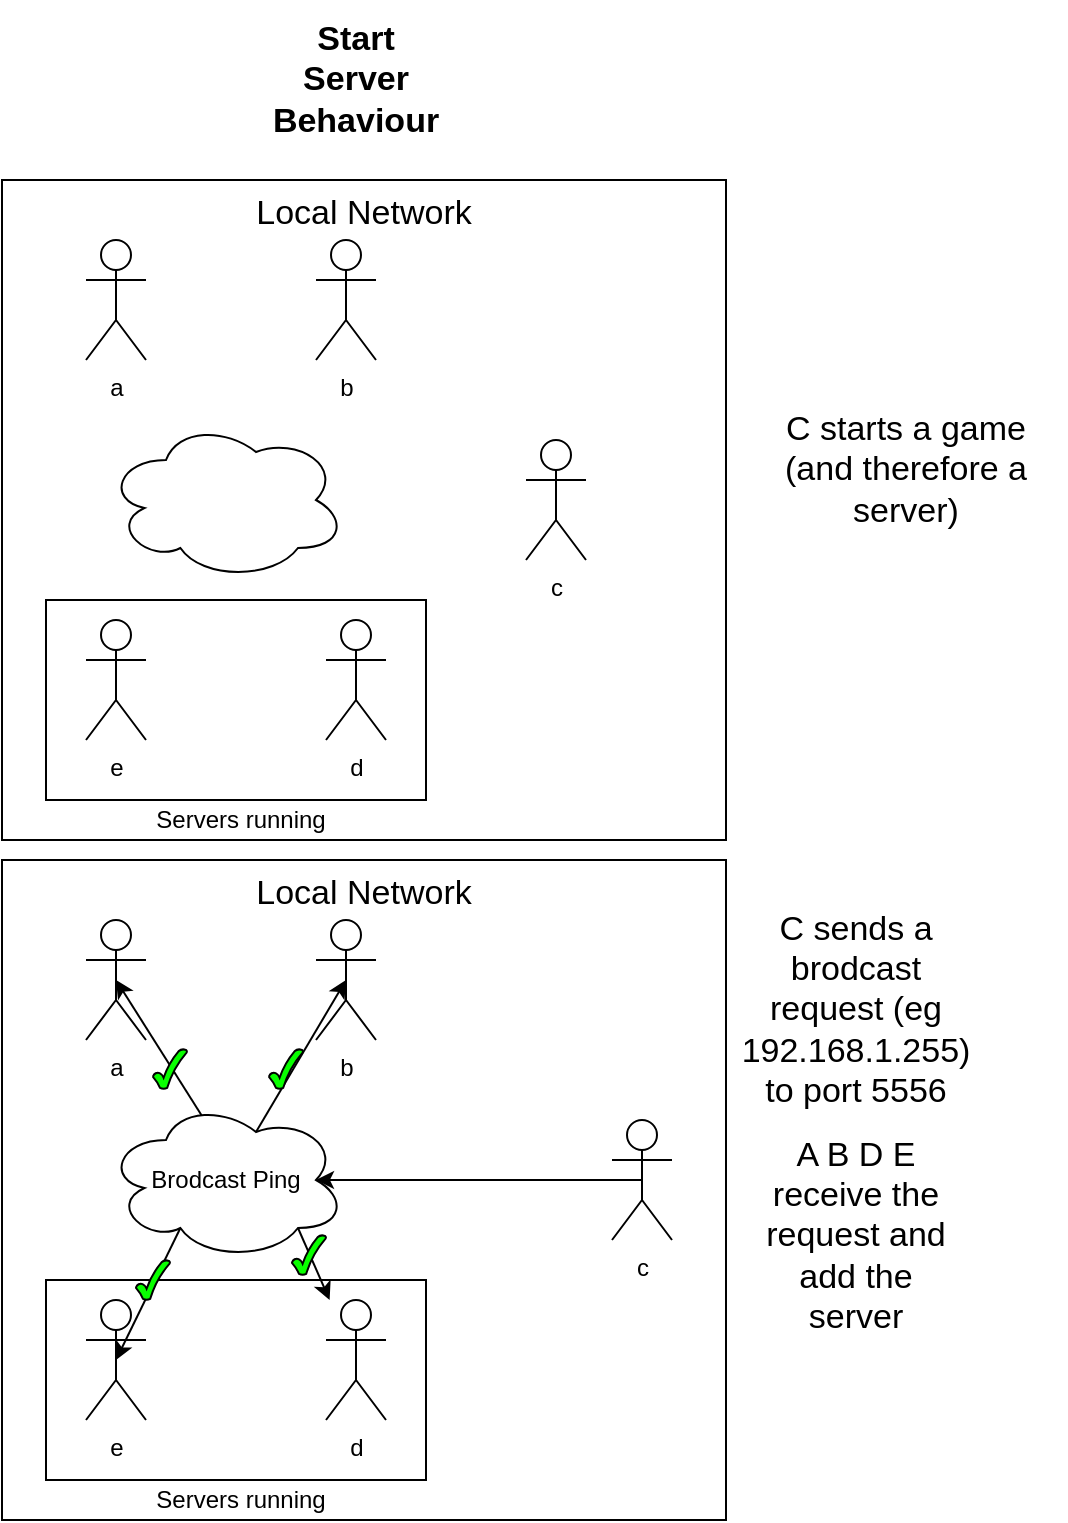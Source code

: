 <mxfile version="12.1.0" type="device" pages="1"><diagram id="Iv5khFm_y5IKehg6n_J-" name="Page-1"><mxGraphModel dx="805" dy="462" grid="1" gridSize="10" guides="1" tooltips="1" connect="1" arrows="1" fold="1" page="1" pageScale="1" pageWidth="827" pageHeight="1169" math="0" shadow="0"><root><mxCell id="0"/><mxCell id="1" parent="0"/><mxCell id="W9nOmSVlTzczXWhE0FWh-12" value="Local Network" style="rounded=0;whiteSpace=wrap;html=1;fillColor=none;fontSize=17;verticalAlign=top;" parent="1" vertex="1"><mxGeometry x="108" y="140" width="362" height="330" as="geometry"/></mxCell><mxCell id="W9nOmSVlTzczXWhE0FWh-20" value="" style="rounded=0;whiteSpace=wrap;html=1;fillColor=none;" parent="1" vertex="1"><mxGeometry x="130" y="690" width="190" height="100" as="geometry"/></mxCell><mxCell id="W9nOmSVlTzczXWhE0FWh-22" value="Local Network" style="rounded=0;whiteSpace=wrap;html=1;fillColor=none;fontSize=17;verticalAlign=top;" parent="1" vertex="1"><mxGeometry x="108" y="480" width="362" height="330" as="geometry"/></mxCell><mxCell id="W9nOmSVlTzczXWhE0FWh-1" value="" style="ellipse;shape=cloud;whiteSpace=wrap;html=1;" parent="1" vertex="1"><mxGeometry x="160" y="260" width="120" height="80" as="geometry"/></mxCell><mxCell id="W9nOmSVlTzczXWhE0FWh-2" value="b" style="shape=umlActor;verticalLabelPosition=bottom;labelBackgroundColor=#ffffff;verticalAlign=top;html=1;outlineConnect=0;" parent="1" vertex="1"><mxGeometry x="265" y="170" width="30" height="60" as="geometry"/></mxCell><mxCell id="W9nOmSVlTzczXWhE0FWh-3" value="c" style="shape=umlActor;verticalLabelPosition=bottom;labelBackgroundColor=#ffffff;verticalAlign=top;html=1;outlineConnect=0;" parent="1" vertex="1"><mxGeometry x="370" y="270" width="30" height="60" as="geometry"/></mxCell><mxCell id="W9nOmSVlTzczXWhE0FWh-4" value="a" style="shape=umlActor;verticalLabelPosition=bottom;labelBackgroundColor=#ffffff;verticalAlign=top;html=1;outlineConnect=0;" parent="1" vertex="1"><mxGeometry x="150" y="170" width="30" height="60" as="geometry"/></mxCell><mxCell id="W9nOmSVlTzczXWhE0FWh-5" value="e" style="shape=umlActor;verticalLabelPosition=bottom;labelBackgroundColor=#ffffff;verticalAlign=top;html=1;outlineConnect=0;" parent="1" vertex="1"><mxGeometry x="150" y="360" width="30" height="60" as="geometry"/></mxCell><mxCell id="W9nOmSVlTzczXWhE0FWh-6" value="d" style="shape=umlActor;verticalLabelPosition=bottom;labelBackgroundColor=#ffffff;verticalAlign=top;html=1;outlineConnect=0;" parent="1" vertex="1"><mxGeometry x="270" y="360" width="30" height="60" as="geometry"/></mxCell><mxCell id="W9nOmSVlTzczXWhE0FWh-8" value="" style="rounded=0;whiteSpace=wrap;html=1;fillColor=none;" parent="1" vertex="1"><mxGeometry x="130" y="350" width="190" height="100" as="geometry"/></mxCell><mxCell id="W9nOmSVlTzczXWhE0FWh-9" value="Servers running" style="text;html=1;strokeColor=none;fillColor=none;align=center;verticalAlign=middle;whiteSpace=wrap;rounded=0;" parent="1" vertex="1"><mxGeometry x="175" y="450" width="105" height="20" as="geometry"/></mxCell><mxCell id="W9nOmSVlTzczXWhE0FWh-11" value="Start Server Behaviour" style="text;html=1;strokeColor=none;fillColor=none;align=center;verticalAlign=middle;whiteSpace=wrap;rounded=0;fontSize=17;fontStyle=1" parent="1" vertex="1"><mxGeometry x="245" y="50" width="80" height="80" as="geometry"/></mxCell><mxCell id="W9nOmSVlTzczXWhE0FWh-13" value="C starts a game (and therefore a server)" style="text;html=1;strokeColor=none;fillColor=none;align=center;verticalAlign=middle;whiteSpace=wrap;rounded=0;fontSize=17;" parent="1" vertex="1"><mxGeometry x="480" y="250" width="160" height="70" as="geometry"/></mxCell><mxCell id="W9nOmSVlTzczXWhE0FWh-25" style="rounded=0;orthogonalLoop=1;jettySize=auto;html=1;exitX=0.625;exitY=0.2;exitDx=0;exitDy=0;exitPerimeter=0;entryX=0.5;entryY=0.5;entryDx=0;entryDy=0;entryPerimeter=0;fontSize=17;" parent="1" source="W9nOmSVlTzczXWhE0FWh-14" target="W9nOmSVlTzczXWhE0FWh-15" edge="1"><mxGeometry relative="1" as="geometry"/></mxCell><mxCell id="W9nOmSVlTzczXWhE0FWh-26" style="edgeStyle=none;rounded=0;orthogonalLoop=1;jettySize=auto;html=1;exitX=0.4;exitY=0.1;exitDx=0;exitDy=0;exitPerimeter=0;entryX=0.5;entryY=0.5;entryDx=0;entryDy=0;entryPerimeter=0;fontSize=17;" parent="1" source="W9nOmSVlTzczXWhE0FWh-14" target="W9nOmSVlTzczXWhE0FWh-17" edge="1"><mxGeometry relative="1" as="geometry"/></mxCell><mxCell id="W9nOmSVlTzczXWhE0FWh-27" style="edgeStyle=none;rounded=0;orthogonalLoop=1;jettySize=auto;html=1;exitX=0.31;exitY=0.8;exitDx=0;exitDy=0;exitPerimeter=0;entryX=0.5;entryY=0.5;entryDx=0;entryDy=0;entryPerimeter=0;fontSize=17;" parent="1" source="W9nOmSVlTzczXWhE0FWh-14" target="W9nOmSVlTzczXWhE0FWh-18" edge="1"><mxGeometry relative="1" as="geometry"/></mxCell><mxCell id="W9nOmSVlTzczXWhE0FWh-28" style="edgeStyle=none;rounded=0;orthogonalLoop=1;jettySize=auto;html=1;exitX=0.8;exitY=0.8;exitDx=0;exitDy=0;exitPerimeter=0;fontSize=17;" parent="1" source="W9nOmSVlTzczXWhE0FWh-14" target="W9nOmSVlTzczXWhE0FWh-19" edge="1"><mxGeometry relative="1" as="geometry"/></mxCell><mxCell id="W9nOmSVlTzczXWhE0FWh-14" value="Brodcast Ping" style="ellipse;shape=cloud;whiteSpace=wrap;html=1;" parent="1" vertex="1"><mxGeometry x="160" y="600" width="120" height="80" as="geometry"/></mxCell><mxCell id="W9nOmSVlTzczXWhE0FWh-15" value="b" style="shape=umlActor;verticalLabelPosition=bottom;labelBackgroundColor=#ffffff;verticalAlign=top;html=1;outlineConnect=0;" parent="1" vertex="1"><mxGeometry x="265" y="510" width="30" height="60" as="geometry"/></mxCell><mxCell id="W9nOmSVlTzczXWhE0FWh-24" style="edgeStyle=orthogonalEdgeStyle;rounded=0;orthogonalLoop=1;jettySize=auto;html=1;exitX=0.5;exitY=0.5;exitDx=0;exitDy=0;exitPerimeter=0;entryX=0.875;entryY=0.5;entryDx=0;entryDy=0;entryPerimeter=0;fontSize=17;" parent="1" source="W9nOmSVlTzczXWhE0FWh-16" target="W9nOmSVlTzczXWhE0FWh-14" edge="1"><mxGeometry relative="1" as="geometry"/></mxCell><mxCell id="W9nOmSVlTzczXWhE0FWh-16" value="c" style="shape=umlActor;verticalLabelPosition=bottom;labelBackgroundColor=#ffffff;verticalAlign=top;html=1;outlineConnect=0;" parent="1" vertex="1"><mxGeometry x="413" y="610" width="30" height="60" as="geometry"/></mxCell><mxCell id="W9nOmSVlTzczXWhE0FWh-17" value="a" style="shape=umlActor;verticalLabelPosition=bottom;labelBackgroundColor=#ffffff;verticalAlign=top;html=1;outlineConnect=0;" parent="1" vertex="1"><mxGeometry x="150" y="510" width="30" height="60" as="geometry"/></mxCell><mxCell id="W9nOmSVlTzczXWhE0FWh-18" value="e" style="shape=umlActor;verticalLabelPosition=bottom;labelBackgroundColor=#ffffff;verticalAlign=top;html=1;outlineConnect=0;" parent="1" vertex="1"><mxGeometry x="150" y="700" width="30" height="60" as="geometry"/></mxCell><mxCell id="W9nOmSVlTzczXWhE0FWh-19" value="d" style="shape=umlActor;verticalLabelPosition=bottom;labelBackgroundColor=#ffffff;verticalAlign=top;html=1;outlineConnect=0;" parent="1" vertex="1"><mxGeometry x="270" y="700" width="30" height="60" as="geometry"/></mxCell><mxCell id="W9nOmSVlTzczXWhE0FWh-21" value="Servers running" style="text;html=1;strokeColor=none;fillColor=none;align=center;verticalAlign=middle;whiteSpace=wrap;rounded=0;" parent="1" vertex="1"><mxGeometry x="175" y="790" width="105" height="20" as="geometry"/></mxCell><mxCell id="W9nOmSVlTzczXWhE0FWh-23" value="C sends a brodcast request (eg 192.168.1.255) to port 5556" style="text;html=1;strokeColor=none;fillColor=none;align=center;verticalAlign=middle;whiteSpace=wrap;rounded=0;fontSize=17;" parent="1" vertex="1"><mxGeometry x="480" y="500" width="110" height="110" as="geometry"/></mxCell><mxCell id="W9nOmSVlTzczXWhE0FWh-29" value="A B D E receive the request and add the server" style="text;html=1;strokeColor=none;fillColor=none;align=center;verticalAlign=middle;whiteSpace=wrap;rounded=0;fontSize=17;" parent="1" vertex="1"><mxGeometry x="480" y="645" width="110" height="45" as="geometry"/></mxCell><mxCell id="W9nOmSVlTzczXWhE0FWh-53" value="" style="verticalLabelPosition=bottom;verticalAlign=top;html=1;shape=mxgraph.basic.tick;fillColor=#09FF00;fontSize=17;" parent="1" vertex="1"><mxGeometry x="175" y="680" width="17" height="20" as="geometry"/></mxCell><mxCell id="W9nOmSVlTzczXWhE0FWh-54" value="" style="verticalLabelPosition=bottom;verticalAlign=top;html=1;shape=mxgraph.basic.tick;fillColor=#09FF00;fontSize=17;" parent="1" vertex="1"><mxGeometry x="253" y="667.5" width="17" height="20" as="geometry"/></mxCell><mxCell id="W9nOmSVlTzczXWhE0FWh-55" value="" style="verticalLabelPosition=bottom;verticalAlign=top;html=1;shape=mxgraph.basic.tick;fillColor=#09FF00;fontSize=17;" parent="1" vertex="1"><mxGeometry x="183.5" y="574.5" width="17" height="20" as="geometry"/></mxCell><mxCell id="W9nOmSVlTzczXWhE0FWh-56" value="" style="verticalLabelPosition=bottom;verticalAlign=top;html=1;shape=mxgraph.basic.tick;fillColor=#09FF00;fontSize=17;" parent="1" vertex="1"><mxGeometry x="241.5" y="574.5" width="17" height="20" as="geometry"/></mxCell></root></mxGraphModel></diagram></mxfile>